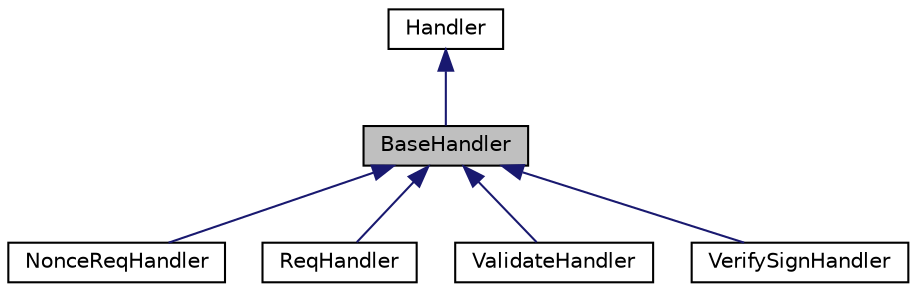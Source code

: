 digraph "BaseHandler"
{
 // LATEX_PDF_SIZE
  edge [fontname="Helvetica",fontsize="10",labelfontname="Helvetica",labelfontsize="10"];
  node [fontname="Helvetica",fontsize="10",shape=record];
  Node1 [label="BaseHandler",height=0.2,width=0.4,color="black", fillcolor="grey75", style="filled", fontcolor="black",tooltip=" "];
  Node2 -> Node1 [dir="back",color="midnightblue",fontsize="10",style="solid",fontname="Helvetica"];
  Node2 [label="Handler",height=0.2,width=0.4,color="black", fillcolor="white", style="filled",URL="$classHandler.html",tooltip="The base class for handling requests."];
  Node1 -> Node3 [dir="back",color="midnightblue",fontsize="10",style="solid",fontname="Helvetica"];
  Node3 [label="NonceReqHandler",height=0.2,width=0.4,color="black", fillcolor="white", style="filled",URL="$classNonceReqHandler.html",tooltip=" "];
  Node1 -> Node4 [dir="back",color="midnightblue",fontsize="10",style="solid",fontname="Helvetica"];
  Node4 [label="ReqHandler",height=0.2,width=0.4,color="black", fillcolor="white", style="filled",URL="$classReqHandler.html",tooltip=" "];
  Node1 -> Node5 [dir="back",color="midnightblue",fontsize="10",style="solid",fontname="Helvetica"];
  Node5 [label="ValidateHandler",height=0.2,width=0.4,color="black", fillcolor="white", style="filled",URL="$classValidateHandler.html",tooltip=" "];
  Node1 -> Node6 [dir="back",color="midnightblue",fontsize="10",style="solid",fontname="Helvetica"];
  Node6 [label="VerifySignHandler",height=0.2,width=0.4,color="black", fillcolor="white", style="filled",URL="$classVerifySignHandler.html",tooltip=" "];
}
